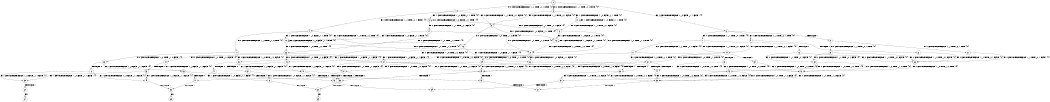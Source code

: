 digraph BCG {
size = "7, 10.5";
center = TRUE;
node [shape = circle];
0 [peripheries = 2];
0 -> 1 [label = "EX !0 !ATOMIC_EXCH_BRANCH (1, +1, TRUE, +0, 1, TRUE) !{0}"];
0 -> 2 [label = "EX !1 !ATOMIC_EXCH_BRANCH (1, +0, FALSE, +1, 1, FALSE) !{0}"];
0 -> 3 [label = "EX !0 !ATOMIC_EXCH_BRANCH (1, +1, TRUE, +0, 1, TRUE) !{0}"];
1 -> 4 [label = "EX !0 !ATOMIC_EXCH_BRANCH (1, +1, TRUE, +0, 1, FALSE) !{0}"];
1 -> 5 [label = "EX !1 !ATOMIC_EXCH_BRANCH (1, +0, FALSE, +1, 1, TRUE) !{0}"];
1 -> 6 [label = "EX !0 !ATOMIC_EXCH_BRANCH (1, +1, TRUE, +0, 1, FALSE) !{0}"];
2 -> 7 [label = "EX !0 !ATOMIC_EXCH_BRANCH (1, +1, TRUE, +0, 1, TRUE) !{0}"];
2 -> 8 [label = "TERMINATE !1"];
2 -> 9 [label = "EX !0 !ATOMIC_EXCH_BRANCH (1, +1, TRUE, +0, 1, TRUE) !{0}"];
3 -> 10 [label = "EX !1 !ATOMIC_EXCH_BRANCH (1, +0, FALSE, +1, 1, TRUE) !{0}"];
3 -> 6 [label = "EX !0 !ATOMIC_EXCH_BRANCH (1, +1, TRUE, +0, 1, FALSE) !{0}"];
4 -> 11 [label = "EX !0 !ATOMIC_EXCH_BRANCH (1, +0, TRUE, +1, 2, TRUE) !{0}"];
4 -> 12 [label = "EX !1 !ATOMIC_EXCH_BRANCH (1, +0, FALSE, +1, 1, TRUE) !{0}"];
4 -> 13 [label = "EX !0 !ATOMIC_EXCH_BRANCH (1, +0, TRUE, +1, 2, TRUE) !{0}"];
5 -> 14 [label = "EX !0 !ATOMIC_EXCH_BRANCH (1, +1, TRUE, +0, 1, FALSE) !{0}"];
5 -> 5 [label = "EX !1 !ATOMIC_EXCH_BRANCH (1, +0, FALSE, +1, 1, TRUE) !{0}"];
5 -> 15 [label = "EX !0 !ATOMIC_EXCH_BRANCH (1, +1, TRUE, +0, 1, FALSE) !{0}"];
6 -> 16 [label = "EX !1 !ATOMIC_EXCH_BRANCH (1, +0, FALSE, +1, 1, TRUE) !{0}"];
6 -> 13 [label = "EX !0 !ATOMIC_EXCH_BRANCH (1, +0, TRUE, +1, 2, TRUE) !{0}"];
7 -> 17 [label = "EX !0 !ATOMIC_EXCH_BRANCH (1, +1, TRUE, +0, 1, FALSE) !{0}"];
7 -> 18 [label = "TERMINATE !1"];
7 -> 19 [label = "EX !0 !ATOMIC_EXCH_BRANCH (1, +1, TRUE, +0, 1, FALSE) !{0}"];
8 -> 20 [label = "EX !0 !ATOMIC_EXCH_BRANCH (1, +1, TRUE, +0, 1, TRUE) !{0}"];
8 -> 21 [label = "EX !0 !ATOMIC_EXCH_BRANCH (1, +1, TRUE, +0, 1, TRUE) !{0}"];
9 -> 22 [label = "TERMINATE !1"];
9 -> 19 [label = "EX !0 !ATOMIC_EXCH_BRANCH (1, +1, TRUE, +0, 1, FALSE) !{0}"];
10 -> 10 [label = "EX !1 !ATOMIC_EXCH_BRANCH (1, +0, FALSE, +1, 1, TRUE) !{0}"];
10 -> 15 [label = "EX !0 !ATOMIC_EXCH_BRANCH (1, +1, TRUE, +0, 1, FALSE) !{0}"];
11 -> 23 [label = "EX !0 !ATOMIC_EXCH_BRANCH (1, +0, TRUE, +1, 2, FALSE) !{0}"];
11 -> 24 [label = "EX !1 !ATOMIC_EXCH_BRANCH (1, +0, FALSE, +1, 1, FALSE) !{0}"];
11 -> 25 [label = "EX !0 !ATOMIC_EXCH_BRANCH (1, +0, TRUE, +1, 2, FALSE) !{0}"];
12 -> 26 [label = "EX !0 !ATOMIC_EXCH_BRANCH (1, +0, TRUE, +1, 2, TRUE) !{0}"];
12 -> 12 [label = "EX !1 !ATOMIC_EXCH_BRANCH (1, +0, FALSE, +1, 1, TRUE) !{0}"];
12 -> 27 [label = "EX !0 !ATOMIC_EXCH_BRANCH (1, +0, TRUE, +1, 2, TRUE) !{0}"];
13 -> 28 [label = "EX !1 !ATOMIC_EXCH_BRANCH (1, +0, FALSE, +1, 1, FALSE) !{0}"];
13 -> 25 [label = "EX !0 !ATOMIC_EXCH_BRANCH (1, +0, TRUE, +1, 2, FALSE) !{0}"];
14 -> 26 [label = "EX !0 !ATOMIC_EXCH_BRANCH (1, +0, TRUE, +1, 2, TRUE) !{0}"];
14 -> 12 [label = "EX !1 !ATOMIC_EXCH_BRANCH (1, +0, FALSE, +1, 1, TRUE) !{0}"];
14 -> 27 [label = "EX !0 !ATOMIC_EXCH_BRANCH (1, +0, TRUE, +1, 2, TRUE) !{0}"];
15 -> 16 [label = "EX !1 !ATOMIC_EXCH_BRANCH (1, +0, FALSE, +1, 1, TRUE) !{0}"];
15 -> 27 [label = "EX !0 !ATOMIC_EXCH_BRANCH (1, +0, TRUE, +1, 2, TRUE) !{0}"];
16 -> 16 [label = "EX !1 !ATOMIC_EXCH_BRANCH (1, +0, FALSE, +1, 1, TRUE) !{0}"];
16 -> 27 [label = "EX !0 !ATOMIC_EXCH_BRANCH (1, +0, TRUE, +1, 2, TRUE) !{0}"];
17 -> 29 [label = "EX !0 !ATOMIC_EXCH_BRANCH (1, +0, TRUE, +1, 2, TRUE) !{0}"];
17 -> 30 [label = "TERMINATE !1"];
17 -> 31 [label = "EX !0 !ATOMIC_EXCH_BRANCH (1, +0, TRUE, +1, 2, TRUE) !{0}"];
18 -> 32 [label = "EX !0 !ATOMIC_EXCH_BRANCH (1, +1, TRUE, +0, 1, FALSE) !{0}"];
18 -> 33 [label = "EX !0 !ATOMIC_EXCH_BRANCH (1, +1, TRUE, +0, 1, FALSE) !{0}"];
19 -> 34 [label = "TERMINATE !1"];
19 -> 31 [label = "EX !0 !ATOMIC_EXCH_BRANCH (1, +0, TRUE, +1, 2, TRUE) !{0}"];
20 -> 32 [label = "EX !0 !ATOMIC_EXCH_BRANCH (1, +1, TRUE, +0, 1, FALSE) !{0}"];
20 -> 33 [label = "EX !0 !ATOMIC_EXCH_BRANCH (1, +1, TRUE, +0, 1, FALSE) !{0}"];
21 -> 33 [label = "EX !0 !ATOMIC_EXCH_BRANCH (1, +1, TRUE, +0, 1, FALSE) !{0}"];
22 -> 33 [label = "EX !0 !ATOMIC_EXCH_BRANCH (1, +1, TRUE, +0, 1, FALSE) !{0}"];
23 -> 35 [label = "EX !1 !ATOMIC_EXCH_BRANCH (1, +0, FALSE, +1, 1, FALSE) !{0}"];
23 -> 36 [label = "TERMINATE !0"];
24 -> 37 [label = "EX !0 !ATOMIC_EXCH_BRANCH (1, +0, TRUE, +1, 2, FALSE) !{0}"];
24 -> 38 [label = "TERMINATE !1"];
24 -> 39 [label = "EX !0 !ATOMIC_EXCH_BRANCH (1, +0, TRUE, +1, 2, FALSE) !{0}"];
25 -> 40 [label = "EX !1 !ATOMIC_EXCH_BRANCH (1, +0, FALSE, +1, 1, FALSE) !{0}"];
25 -> 41 [label = "TERMINATE !0"];
26 -> 42 [label = "EX !0 !ATOMIC_EXCH_BRANCH (1, +0, TRUE, +1, 2, FALSE) !{0}"];
26 -> 24 [label = "EX !1 !ATOMIC_EXCH_BRANCH (1, +0, FALSE, +1, 1, FALSE) !{0}"];
26 -> 43 [label = "EX !0 !ATOMIC_EXCH_BRANCH (1, +0, TRUE, +1, 2, FALSE) !{0}"];
27 -> 28 [label = "EX !1 !ATOMIC_EXCH_BRANCH (1, +0, FALSE, +1, 1, FALSE) !{0}"];
27 -> 43 [label = "EX !0 !ATOMIC_EXCH_BRANCH (1, +0, TRUE, +1, 2, FALSE) !{0}"];
28 -> 44 [label = "TERMINATE !1"];
28 -> 39 [label = "EX !0 !ATOMIC_EXCH_BRANCH (1, +0, TRUE, +1, 2, FALSE) !{0}"];
29 -> 37 [label = "EX !0 !ATOMIC_EXCH_BRANCH (1, +0, TRUE, +1, 2, FALSE) !{0}"];
29 -> 38 [label = "TERMINATE !1"];
29 -> 39 [label = "EX !0 !ATOMIC_EXCH_BRANCH (1, +0, TRUE, +1, 2, FALSE) !{0}"];
30 -> 45 [label = "EX !0 !ATOMIC_EXCH_BRANCH (1, +0, TRUE, +1, 2, TRUE) !{0}"];
30 -> 46 [label = "EX !0 !ATOMIC_EXCH_BRANCH (1, +0, TRUE, +1, 2, TRUE) !{0}"];
31 -> 44 [label = "TERMINATE !1"];
31 -> 39 [label = "EX !0 !ATOMIC_EXCH_BRANCH (1, +0, TRUE, +1, 2, FALSE) !{0}"];
32 -> 45 [label = "EX !0 !ATOMIC_EXCH_BRANCH (1, +0, TRUE, +1, 2, TRUE) !{0}"];
32 -> 46 [label = "EX !0 !ATOMIC_EXCH_BRANCH (1, +0, TRUE, +1, 2, TRUE) !{0}"];
33 -> 46 [label = "EX !0 !ATOMIC_EXCH_BRANCH (1, +0, TRUE, +1, 2, TRUE) !{0}"];
34 -> 46 [label = "EX !0 !ATOMIC_EXCH_BRANCH (1, +0, TRUE, +1, 2, TRUE) !{0}"];
35 -> 47 [label = "TERMINATE !0"];
35 -> 48 [label = "TERMINATE !1"];
36 -> 49 [label = "EX !1 !ATOMIC_EXCH_BRANCH (1, +0, FALSE, +1, 1, FALSE) !{1}"];
36 -> 50 [label = "EX !1 !ATOMIC_EXCH_BRANCH (1, +0, FALSE, +1, 1, FALSE) !{1}"];
37 -> 47 [label = "TERMINATE !0"];
37 -> 48 [label = "TERMINATE !1"];
38 -> 51 [label = "EX !0 !ATOMIC_EXCH_BRANCH (1, +0, TRUE, +1, 2, FALSE) !{0}"];
38 -> 52 [label = "EX !0 !ATOMIC_EXCH_BRANCH (1, +0, TRUE, +1, 2, FALSE) !{0}"];
39 -> 53 [label = "TERMINATE !0"];
39 -> 54 [label = "TERMINATE !1"];
40 -> 53 [label = "TERMINATE !0"];
40 -> 54 [label = "TERMINATE !1"];
41 -> 55 [label = "EX !1 !ATOMIC_EXCH_BRANCH (1, +0, FALSE, +1, 1, FALSE) !{1}"];
42 -> 35 [label = "EX !1 !ATOMIC_EXCH_BRANCH (1, +0, FALSE, +1, 1, FALSE) !{0}"];
42 -> 56 [label = "TERMINATE !0"];
43 -> 40 [label = "EX !1 !ATOMIC_EXCH_BRANCH (1, +0, FALSE, +1, 1, FALSE) !{0}"];
43 -> 57 [label = "TERMINATE !0"];
44 -> 52 [label = "EX !0 !ATOMIC_EXCH_BRANCH (1, +0, TRUE, +1, 2, FALSE) !{0}"];
45 -> 51 [label = "EX !0 !ATOMIC_EXCH_BRANCH (1, +0, TRUE, +1, 2, FALSE) !{0}"];
45 -> 52 [label = "EX !0 !ATOMIC_EXCH_BRANCH (1, +0, TRUE, +1, 2, FALSE) !{0}"];
46 -> 52 [label = "EX !0 !ATOMIC_EXCH_BRANCH (1, +0, TRUE, +1, 2, FALSE) !{0}"];
47 -> 58 [label = "TERMINATE !1"];
48 -> 59 [label = "TERMINATE !0"];
49 -> 58 [label = "TERMINATE !1"];
50 -> 60 [label = "TERMINATE !1"];
51 -> 59 [label = "TERMINATE !0"];
52 -> 61 [label = "TERMINATE !0"];
53 -> 62 [label = "TERMINATE !1"];
54 -> 61 [label = "TERMINATE !0"];
55 -> 62 [label = "TERMINATE !1"];
56 -> 49 [label = "EX !1 !ATOMIC_EXCH_BRANCH (1, +0, FALSE, +1, 1, FALSE) !{1}"];
56 -> 50 [label = "EX !1 !ATOMIC_EXCH_BRANCH (1, +0, FALSE, +1, 1, FALSE) !{1}"];
57 -> 55 [label = "EX !1 !ATOMIC_EXCH_BRANCH (1, +0, FALSE, +1, 1, FALSE) !{1}"];
58 -> 63 [label = "exit"];
60 -> 64 [label = "exit"];
62 -> 65 [label = "exit"];
}
